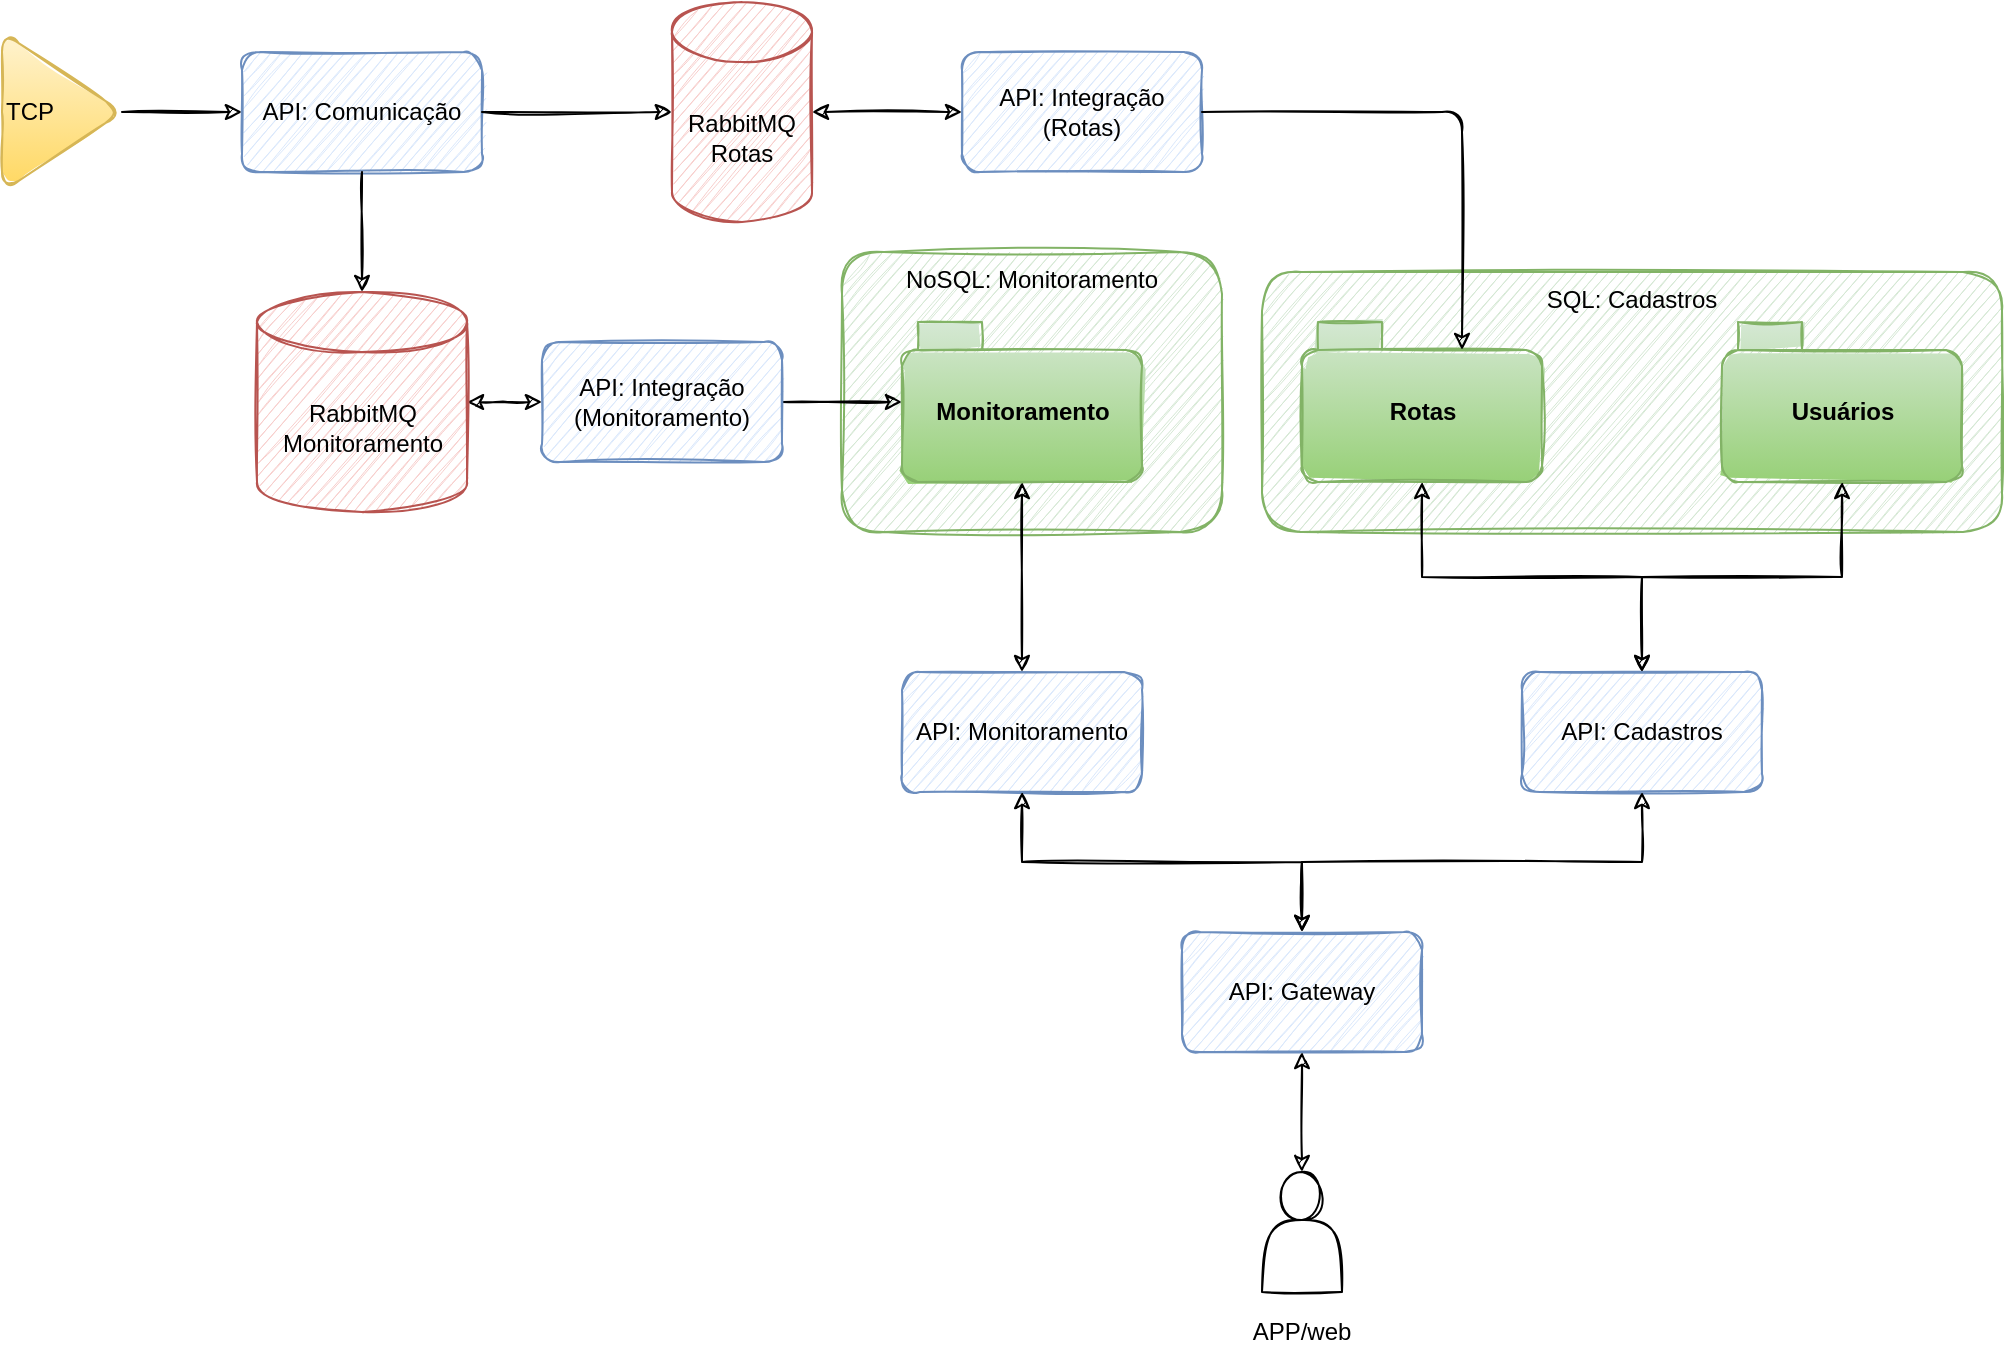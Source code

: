 <mxfile version="14.6.5" type="device"><diagram id="219CX9C3xHp5muUK2P-3" name="Page-1"><mxGraphModel dx="1355" dy="774" grid="1" gridSize="10" guides="1" tooltips="1" connect="1" arrows="1" fold="1" page="1" pageScale="1" pageWidth="850" pageHeight="1100" math="0" shadow="0"><root><mxCell id="0"/><mxCell id="1" parent="0"/><mxCell id="SulsLz9QsTR-lbrwZhHD-28" value="NoSQL: Monitoramento" style="rounded=1;whiteSpace=wrap;html=1;sketch=1;align=center;verticalAlign=top;fillColor=#d5e8d4;strokeColor=#82b366;" vertex="1" parent="1"><mxGeometry x="440" y="200" width="190" height="140" as="geometry"/></mxCell><mxCell id="SulsLz9QsTR-lbrwZhHD-27" value="SQL: Cadastros" style="rounded=1;whiteSpace=wrap;html=1;sketch=1;align=center;verticalAlign=top;fillColor=#d5e8d4;strokeColor=#82b366;" vertex="1" parent="1"><mxGeometry x="650" y="210" width="370" height="130" as="geometry"/></mxCell><mxCell id="SulsLz9QsTR-lbrwZhHD-5" value="" style="edgeStyle=orthogonalEdgeStyle;rounded=0;sketch=1;orthogonalLoop=1;jettySize=auto;html=1;" edge="1" parent="1" source="SulsLz9QsTR-lbrwZhHD-1" target="SulsLz9QsTR-lbrwZhHD-2"><mxGeometry relative="1" as="geometry"/></mxCell><mxCell id="SulsLz9QsTR-lbrwZhHD-1" value="TCP" style="triangle;whiteSpace=wrap;html=1;align=left;rounded=1;sketch=1;fillColor=#fff2cc;strokeColor=#d6b656;gradientColor=#ffd966;" vertex="1" parent="1"><mxGeometry x="20" y="90" width="60" height="80" as="geometry"/></mxCell><mxCell id="SulsLz9QsTR-lbrwZhHD-2" value="API: Comunicação" style="rounded=1;whiteSpace=wrap;html=1;align=center;verticalAlign=middle;sketch=1;fillColor=#dae8fc;strokeColor=#6c8ebf;" vertex="1" parent="1"><mxGeometry x="140" y="100" width="120" height="60" as="geometry"/></mxCell><mxCell id="SulsLz9QsTR-lbrwZhHD-11" value="" style="edgeStyle=orthogonalEdgeStyle;rounded=0;sketch=1;orthogonalLoop=1;jettySize=auto;html=1;startArrow=classic;startFill=1;" edge="1" parent="1" source="SulsLz9QsTR-lbrwZhHD-3" target="SulsLz9QsTR-lbrwZhHD-10"><mxGeometry relative="1" as="geometry"/></mxCell><mxCell id="SulsLz9QsTR-lbrwZhHD-3" value="RabbitMQ&lt;br&gt;Monitoramento" style="shape=cylinder3;whiteSpace=wrap;html=1;boundedLbl=1;backgroundOutline=1;size=15;rounded=1;sketch=1;fillColor=#f8cecc;strokeColor=#b85450;" vertex="1" parent="1"><mxGeometry x="147.5" y="220" width="105" height="110" as="geometry"/></mxCell><mxCell id="SulsLz9QsTR-lbrwZhHD-4" value="RabbitMQ&lt;br&gt;Rotas" style="shape=cylinder3;whiteSpace=wrap;html=1;boundedLbl=1;backgroundOutline=1;size=15;rounded=1;sketch=1;fillColor=#f8cecc;strokeColor=#b85450;" vertex="1" parent="1"><mxGeometry x="355" y="75" width="70" height="110" as="geometry"/></mxCell><mxCell id="SulsLz9QsTR-lbrwZhHD-6" value="" style="endArrow=classic;html=1;exitX=0.5;exitY=1;exitDx=0;exitDy=0;entryX=0.5;entryY=0;entryDx=0;entryDy=0;entryPerimeter=0;sketch=1;" edge="1" parent="1" source="SulsLz9QsTR-lbrwZhHD-2" target="SulsLz9QsTR-lbrwZhHD-3"><mxGeometry width="50" height="50" relative="1" as="geometry"><mxPoint x="400" y="410" as="sourcePoint"/><mxPoint x="450" y="360" as="targetPoint"/></mxGeometry></mxCell><mxCell id="SulsLz9QsTR-lbrwZhHD-7" value="" style="endArrow=classic;html=1;exitX=1;exitY=0.5;exitDx=0;exitDy=0;entryX=0;entryY=0.5;entryDx=0;entryDy=0;entryPerimeter=0;sketch=1;" edge="1" parent="1" source="SulsLz9QsTR-lbrwZhHD-2" target="SulsLz9QsTR-lbrwZhHD-4"><mxGeometry width="50" height="50" relative="1" as="geometry"><mxPoint x="220" y="170" as="sourcePoint"/><mxPoint x="145" y="260" as="targetPoint"/></mxGeometry></mxCell><mxCell id="SulsLz9QsTR-lbrwZhHD-9" value="" style="edgeStyle=orthogonalEdgeStyle;rounded=0;sketch=1;orthogonalLoop=1;jettySize=auto;html=1;startArrow=classic;startFill=1;" edge="1" parent="1" source="SulsLz9QsTR-lbrwZhHD-8" target="SulsLz9QsTR-lbrwZhHD-4"><mxGeometry relative="1" as="geometry"/></mxCell><mxCell id="SulsLz9QsTR-lbrwZhHD-8" value="API: Integração (Rotas)" style="rounded=1;whiteSpace=wrap;html=1;align=center;verticalAlign=middle;sketch=1;fillColor=#dae8fc;strokeColor=#6c8ebf;" vertex="1" parent="1"><mxGeometry x="500" y="100" width="120" height="60" as="geometry"/></mxCell><mxCell id="SulsLz9QsTR-lbrwZhHD-20" value="" style="edgeStyle=orthogonalEdgeStyle;rounded=0;sketch=1;orthogonalLoop=1;jettySize=auto;html=1;startArrow=none;startFill=0;" edge="1" parent="1" source="SulsLz9QsTR-lbrwZhHD-10" target="SulsLz9QsTR-lbrwZhHD-19"><mxGeometry relative="1" as="geometry"/></mxCell><mxCell id="SulsLz9QsTR-lbrwZhHD-10" value="API: Integração (Monitoramento)" style="rounded=1;whiteSpace=wrap;html=1;align=center;verticalAlign=middle;sketch=1;fillColor=#dae8fc;strokeColor=#6c8ebf;" vertex="1" parent="1"><mxGeometry x="290" y="245" width="120" height="60" as="geometry"/></mxCell><mxCell id="SulsLz9QsTR-lbrwZhHD-17" value="Rotas" style="shape=folder;fontStyle=1;spacingTop=10;tabWidth=40;tabHeight=14;tabPosition=left;html=1;rounded=1;sketch=1;align=center;gradientColor=#97d077;fillColor=#d5e8d4;strokeColor=#82b366;" vertex="1" parent="1"><mxGeometry x="670" y="235" width="120" height="80" as="geometry"/></mxCell><mxCell id="SulsLz9QsTR-lbrwZhHD-18" value="" style="endArrow=classic;html=1;exitX=1;exitY=0.5;exitDx=0;exitDy=0;entryX=0;entryY=0;entryDx=80;entryDy=14;entryPerimeter=0;sketch=1;" edge="1" parent="1" source="SulsLz9QsTR-lbrwZhHD-8" target="SulsLz9QsTR-lbrwZhHD-17"><mxGeometry width="50" height="50" relative="1" as="geometry"><mxPoint x="660" y="129.5" as="sourcePoint"/><mxPoint x="745" y="129.5" as="targetPoint"/><Array as="points"><mxPoint x="750" y="130"/></Array></mxGeometry></mxCell><mxCell id="SulsLz9QsTR-lbrwZhHD-24" value="" style="edgeStyle=orthogonalEdgeStyle;rounded=0;sketch=1;orthogonalLoop=1;jettySize=auto;html=1;startArrow=classic;startFill=1;" edge="1" parent="1" source="SulsLz9QsTR-lbrwZhHD-19" target="SulsLz9QsTR-lbrwZhHD-22"><mxGeometry relative="1" as="geometry"/></mxCell><mxCell id="SulsLz9QsTR-lbrwZhHD-19" value="Monitoramento" style="shape=folder;fontStyle=1;spacingTop=10;tabWidth=40;tabHeight=14;tabPosition=left;html=1;rounded=1;sketch=1;align=center;fillColor=#d5e8d4;strokeColor=#82b366;gradientColor=#97d077;" vertex="1" parent="1"><mxGeometry x="470" y="235" width="120" height="80" as="geometry"/></mxCell><mxCell id="SulsLz9QsTR-lbrwZhHD-21" value="API: Cadastros" style="rounded=1;whiteSpace=wrap;html=1;align=center;verticalAlign=middle;sketch=1;fillColor=#dae8fc;strokeColor=#6c8ebf;" vertex="1" parent="1"><mxGeometry x="780" y="410" width="120" height="60" as="geometry"/></mxCell><mxCell id="SulsLz9QsTR-lbrwZhHD-22" value="API: Monitoramento" style="rounded=1;whiteSpace=wrap;html=1;align=center;verticalAlign=middle;sketch=1;fillColor=#dae8fc;strokeColor=#6c8ebf;" vertex="1" parent="1"><mxGeometry x="470" y="410" width="120" height="60" as="geometry"/></mxCell><mxCell id="SulsLz9QsTR-lbrwZhHD-23" value="Usuários" style="shape=folder;fontStyle=1;spacingTop=10;tabWidth=40;tabHeight=14;tabPosition=left;html=1;rounded=1;sketch=1;align=center;gradientColor=#97d077;fillColor=#d5e8d4;strokeColor=#82b366;" vertex="1" parent="1"><mxGeometry x="880" y="235" width="120" height="80" as="geometry"/></mxCell><mxCell id="SulsLz9QsTR-lbrwZhHD-25" value="" style="edgeStyle=orthogonalEdgeStyle;rounded=0;sketch=1;orthogonalLoop=1;jettySize=auto;html=1;startArrow=classic;startFill=1;exitX=0.5;exitY=1;exitDx=0;exitDy=0;exitPerimeter=0;entryX=0.5;entryY=0;entryDx=0;entryDy=0;" edge="1" parent="1" source="SulsLz9QsTR-lbrwZhHD-17" target="SulsLz9QsTR-lbrwZhHD-21"><mxGeometry relative="1" as="geometry"><mxPoint x="729.5" y="325" as="sourcePoint"/><mxPoint x="729.5" y="420" as="targetPoint"/></mxGeometry></mxCell><mxCell id="SulsLz9QsTR-lbrwZhHD-26" value="" style="edgeStyle=orthogonalEdgeStyle;rounded=0;sketch=1;orthogonalLoop=1;jettySize=auto;html=1;startArrow=classic;startFill=1;exitX=0.5;exitY=1;exitDx=0;exitDy=0;exitPerimeter=0;entryX=0.5;entryY=0;entryDx=0;entryDy=0;" edge="1" parent="1" source="SulsLz9QsTR-lbrwZhHD-23" target="SulsLz9QsTR-lbrwZhHD-21"><mxGeometry relative="1" as="geometry"><mxPoint x="740" y="325" as="sourcePoint"/><mxPoint x="830" y="420" as="targetPoint"/></mxGeometry></mxCell><mxCell id="SulsLz9QsTR-lbrwZhHD-29" value="API: Gateway" style="rounded=1;whiteSpace=wrap;html=1;align=center;verticalAlign=middle;sketch=1;fillColor=#dae8fc;strokeColor=#6c8ebf;" vertex="1" parent="1"><mxGeometry x="610" y="540" width="120" height="60" as="geometry"/></mxCell><mxCell id="SulsLz9QsTR-lbrwZhHD-30" value="" style="edgeStyle=orthogonalEdgeStyle;rounded=0;sketch=1;orthogonalLoop=1;jettySize=auto;html=1;startArrow=classic;startFill=1;exitX=0.5;exitY=1;exitDx=0;exitDy=0;entryX=0.5;entryY=0;entryDx=0;entryDy=0;" edge="1" parent="1" source="SulsLz9QsTR-lbrwZhHD-22" target="SulsLz9QsTR-lbrwZhHD-29"><mxGeometry relative="1" as="geometry"><mxPoint x="540" y="325" as="sourcePoint"/><mxPoint x="540" y="420" as="targetPoint"/></mxGeometry></mxCell><mxCell id="SulsLz9QsTR-lbrwZhHD-31" value="" style="edgeStyle=orthogonalEdgeStyle;rounded=0;sketch=1;orthogonalLoop=1;jettySize=auto;html=1;startArrow=classic;startFill=1;exitX=0.5;exitY=1;exitDx=0;exitDy=0;entryX=0.5;entryY=0;entryDx=0;entryDy=0;" edge="1" parent="1" source="SulsLz9QsTR-lbrwZhHD-21" target="SulsLz9QsTR-lbrwZhHD-29"><mxGeometry relative="1" as="geometry"><mxPoint x="540" y="480" as="sourcePoint"/><mxPoint x="680" y="530" as="targetPoint"/></mxGeometry></mxCell><mxCell id="SulsLz9QsTR-lbrwZhHD-35" value="" style="edgeStyle=orthogonalEdgeStyle;rounded=0;sketch=1;orthogonalLoop=1;jettySize=auto;html=1;startArrow=classic;startFill=1;" edge="1" parent="1" source="SulsLz9QsTR-lbrwZhHD-32" target="SulsLz9QsTR-lbrwZhHD-29"><mxGeometry relative="1" as="geometry"/></mxCell><mxCell id="SulsLz9QsTR-lbrwZhHD-32" value="" style="shape=actor;whiteSpace=wrap;html=1;rounded=1;sketch=1;align=center;" vertex="1" parent="1"><mxGeometry x="650" y="660" width="40" height="60" as="geometry"/></mxCell><mxCell id="SulsLz9QsTR-lbrwZhHD-33" value="APP/web" style="text;html=1;strokeColor=none;fillColor=none;align=center;verticalAlign=middle;whiteSpace=wrap;rounded=0;sketch=1;" vertex="1" parent="1"><mxGeometry x="650" y="730" width="40" height="20" as="geometry"/></mxCell></root></mxGraphModel></diagram></mxfile>